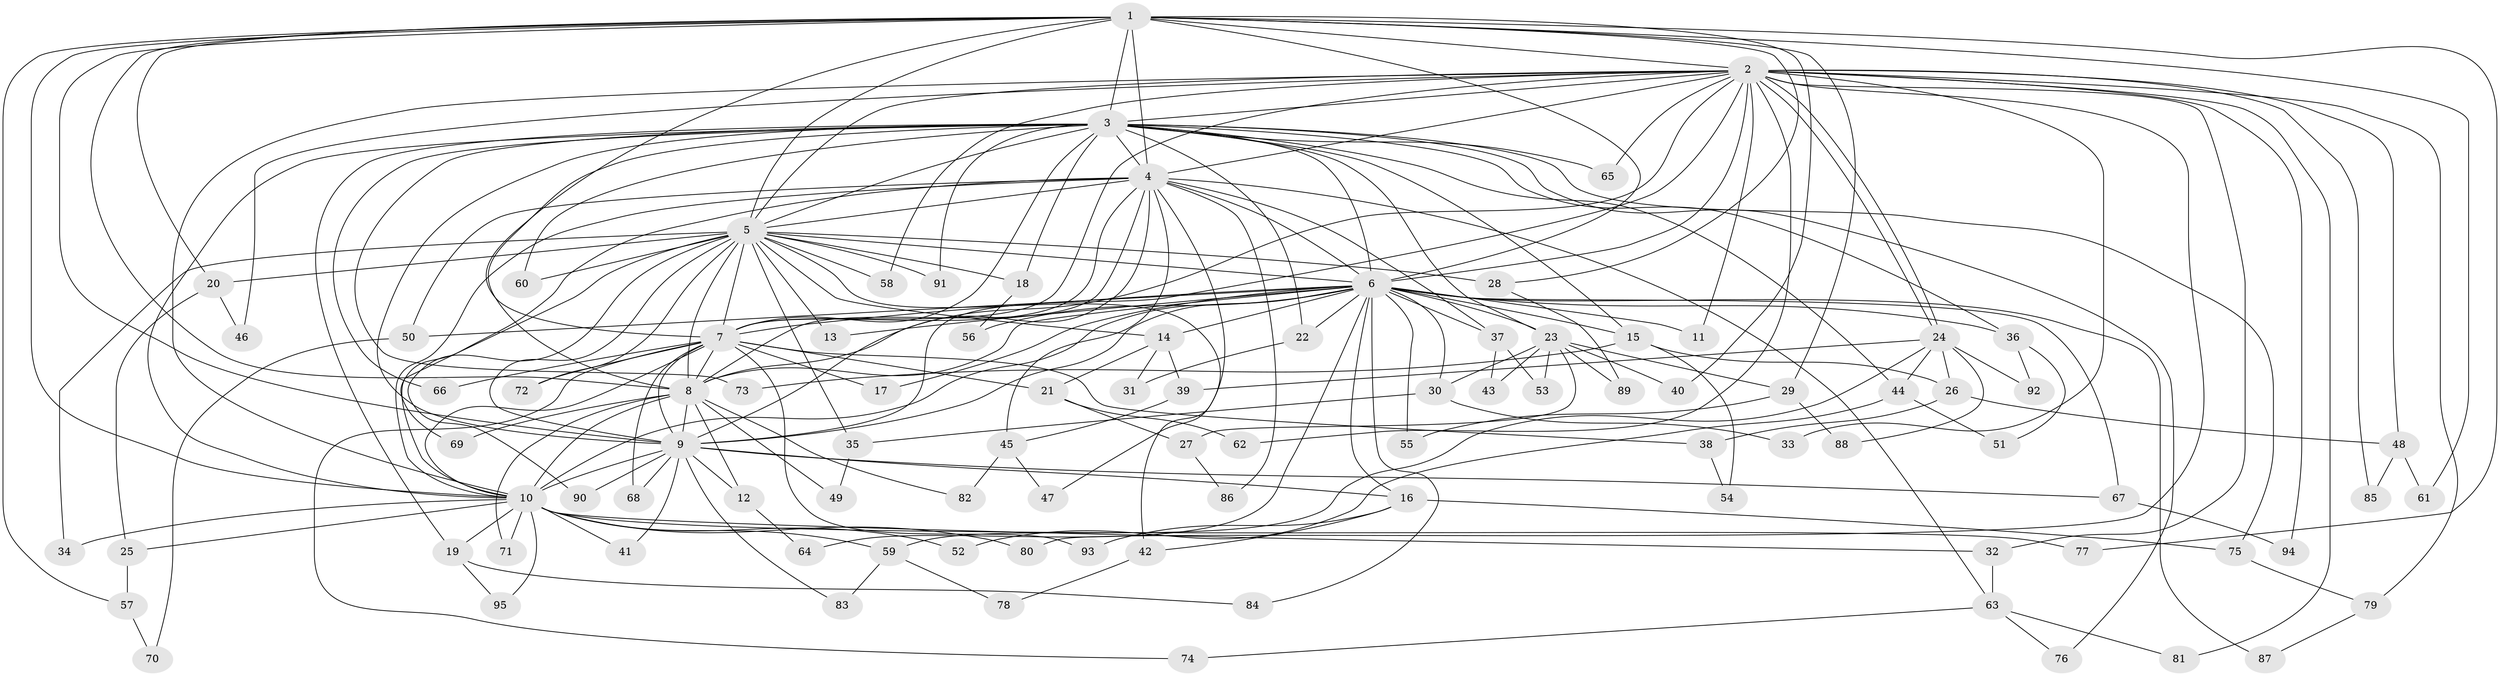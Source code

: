 // Generated by graph-tools (version 1.1) at 2025/14/03/09/25 04:14:14]
// undirected, 95 vertices, 215 edges
graph export_dot {
graph [start="1"]
  node [color=gray90,style=filled];
  1;
  2;
  3;
  4;
  5;
  6;
  7;
  8;
  9;
  10;
  11;
  12;
  13;
  14;
  15;
  16;
  17;
  18;
  19;
  20;
  21;
  22;
  23;
  24;
  25;
  26;
  27;
  28;
  29;
  30;
  31;
  32;
  33;
  34;
  35;
  36;
  37;
  38;
  39;
  40;
  41;
  42;
  43;
  44;
  45;
  46;
  47;
  48;
  49;
  50;
  51;
  52;
  53;
  54;
  55;
  56;
  57;
  58;
  59;
  60;
  61;
  62;
  63;
  64;
  65;
  66;
  67;
  68;
  69;
  70;
  71;
  72;
  73;
  74;
  75;
  76;
  77;
  78;
  79;
  80;
  81;
  82;
  83;
  84;
  85;
  86;
  87;
  88;
  89;
  90;
  91;
  92;
  93;
  94;
  95;
  1 -- 2;
  1 -- 3;
  1 -- 4;
  1 -- 5;
  1 -- 6;
  1 -- 7;
  1 -- 8;
  1 -- 9;
  1 -- 10;
  1 -- 20;
  1 -- 28;
  1 -- 29;
  1 -- 40;
  1 -- 57;
  1 -- 61;
  1 -- 77;
  2 -- 3;
  2 -- 4;
  2 -- 5;
  2 -- 6;
  2 -- 7;
  2 -- 8;
  2 -- 9;
  2 -- 10;
  2 -- 11;
  2 -- 24;
  2 -- 24;
  2 -- 32;
  2 -- 33;
  2 -- 46;
  2 -- 48;
  2 -- 58;
  2 -- 62;
  2 -- 65;
  2 -- 79;
  2 -- 80;
  2 -- 81;
  2 -- 85;
  2 -- 94;
  3 -- 4;
  3 -- 5;
  3 -- 6;
  3 -- 7;
  3 -- 8;
  3 -- 9;
  3 -- 10;
  3 -- 15;
  3 -- 18;
  3 -- 19;
  3 -- 22;
  3 -- 23;
  3 -- 36;
  3 -- 44;
  3 -- 60;
  3 -- 65;
  3 -- 66;
  3 -- 73;
  3 -- 75;
  3 -- 76;
  3 -- 91;
  4 -- 5;
  4 -- 6;
  4 -- 7;
  4 -- 8;
  4 -- 9;
  4 -- 10;
  4 -- 37;
  4 -- 45;
  4 -- 47;
  4 -- 50;
  4 -- 63;
  4 -- 69;
  4 -- 86;
  5 -- 6;
  5 -- 7;
  5 -- 8;
  5 -- 9;
  5 -- 10;
  5 -- 13;
  5 -- 14;
  5 -- 18;
  5 -- 20;
  5 -- 28;
  5 -- 34;
  5 -- 35;
  5 -- 42;
  5 -- 58;
  5 -- 60;
  5 -- 72;
  5 -- 90;
  5 -- 91;
  6 -- 7;
  6 -- 8;
  6 -- 9;
  6 -- 10;
  6 -- 11;
  6 -- 13;
  6 -- 14;
  6 -- 15;
  6 -- 16;
  6 -- 17;
  6 -- 22;
  6 -- 23;
  6 -- 30;
  6 -- 36;
  6 -- 37;
  6 -- 50;
  6 -- 55;
  6 -- 56;
  6 -- 64;
  6 -- 67;
  6 -- 84;
  6 -- 87;
  7 -- 8;
  7 -- 9;
  7 -- 10;
  7 -- 17;
  7 -- 21;
  7 -- 38;
  7 -- 66;
  7 -- 68;
  7 -- 72;
  7 -- 74;
  7 -- 93;
  8 -- 9;
  8 -- 10;
  8 -- 12;
  8 -- 49;
  8 -- 69;
  8 -- 71;
  8 -- 82;
  9 -- 10;
  9 -- 12;
  9 -- 16;
  9 -- 41;
  9 -- 67;
  9 -- 68;
  9 -- 83;
  9 -- 90;
  10 -- 19;
  10 -- 25;
  10 -- 32;
  10 -- 34;
  10 -- 41;
  10 -- 52;
  10 -- 59;
  10 -- 71;
  10 -- 77;
  10 -- 80;
  10 -- 95;
  12 -- 64;
  14 -- 21;
  14 -- 31;
  14 -- 39;
  15 -- 26;
  15 -- 54;
  15 -- 73;
  16 -- 42;
  16 -- 75;
  16 -- 93;
  18 -- 56;
  19 -- 84;
  19 -- 95;
  20 -- 25;
  20 -- 46;
  21 -- 27;
  21 -- 62;
  22 -- 31;
  23 -- 27;
  23 -- 29;
  23 -- 30;
  23 -- 40;
  23 -- 43;
  23 -- 53;
  23 -- 89;
  24 -- 26;
  24 -- 39;
  24 -- 44;
  24 -- 59;
  24 -- 88;
  24 -- 92;
  25 -- 57;
  26 -- 38;
  26 -- 48;
  27 -- 86;
  28 -- 89;
  29 -- 55;
  29 -- 88;
  30 -- 33;
  30 -- 35;
  32 -- 63;
  35 -- 49;
  36 -- 51;
  36 -- 92;
  37 -- 43;
  37 -- 53;
  38 -- 54;
  39 -- 45;
  42 -- 78;
  44 -- 51;
  44 -- 52;
  45 -- 47;
  45 -- 82;
  48 -- 61;
  48 -- 85;
  50 -- 70;
  57 -- 70;
  59 -- 78;
  59 -- 83;
  63 -- 74;
  63 -- 76;
  63 -- 81;
  67 -- 94;
  75 -- 79;
  79 -- 87;
}
